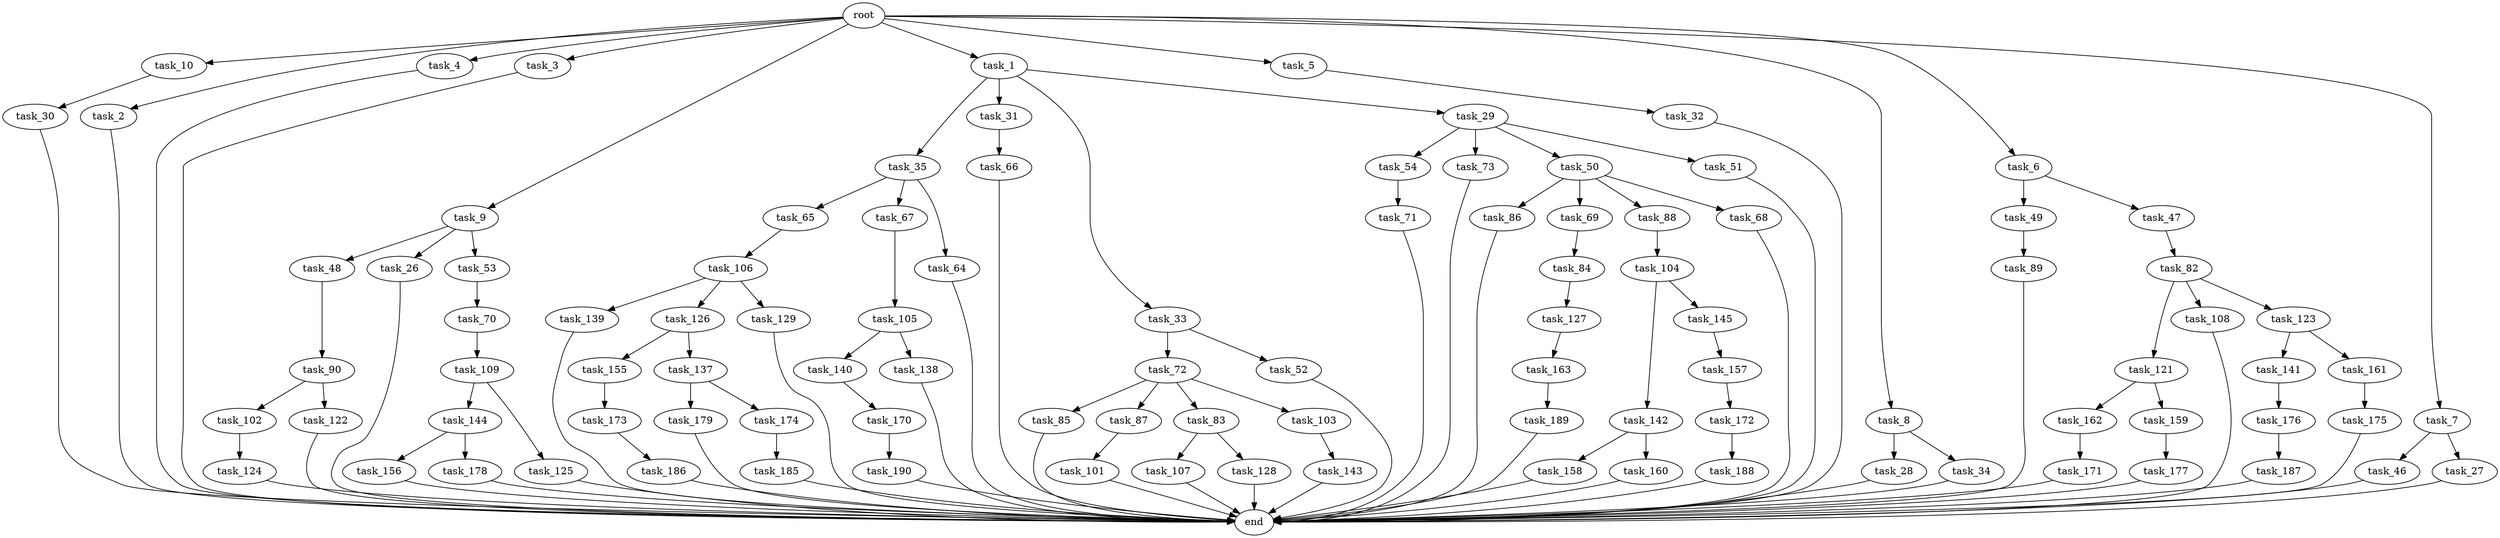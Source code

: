 digraph G {
  task_102 [size="618475290.624000"];
  task_65 [size="618475290.624000"];
  task_176 [size="1717986918.400000"];
  task_156 [size="274877906.944000"];
  task_162 [size="154618822.656000"];
  task_158 [size="1391569403.904000"];
  task_105 [size="1391569403.904000"];
  task_72 [size="1099511627.776000"];
  task_54 [size="429496729.600000"];
  task_35 [size="429496729.600000"];
  task_163 [size="429496729.600000"];
  task_144 [size="1717986918.400000"];
  task_46 [size="618475290.624000"];
  task_179 [size="841813590.016000"];
  task_170 [size="154618822.656000"];
  task_73 [size="429496729.600000"];
  task_82 [size="154618822.656000"];
  task_10 [size="2.048000"];
  task_139 [size="618475290.624000"];
  task_28 [size="429496729.600000"];
  task_49 [size="154618822.656000"];
  task_71 [size="1717986918.400000"];
  task_127 [size="1099511627.776000"];
  task_31 [size="429496729.600000"];
  task_50 [size="429496729.600000"];
  task_157 [size="618475290.624000"];
  task_90 [size="1391569403.904000"];
  task_159 [size="154618822.656000"];
  task_155 [size="1099511627.776000"];
  task_121 [size="1717986918.400000"];
  task_140 [size="1391569403.904000"];
  task_190 [size="618475290.624000"];
  task_122 [size="618475290.624000"];
  task_126 [size="618475290.624000"];
  task_52 [size="1099511627.776000"];
  task_2 [size="2.048000"];
  task_67 [size="618475290.624000"];
  task_186 [size="429496729.600000"];
  task_30 [size="1391569403.904000"];
  task_177 [size="154618822.656000"];
  task_160 [size="1391569403.904000"];
  task_104 [size="429496729.600000"];
  task_33 [size="429496729.600000"];
  task_4 [size="2.048000"];
  task_109 [size="68719476.736000"];
  task_48 [size="841813590.016000"];
  task_64 [size="618475290.624000"];
  task_85 [size="429496729.600000"];
  task_129 [size="618475290.624000"];
  task_138 [size="1391569403.904000"];
  task_173 [size="1099511627.776000"];
  task_172 [size="1717986918.400000"];
  task_89 [size="841813590.016000"];
  task_3 [size="2.048000"];
  task_9 [size="2.048000"];
  task_32 [size="1717986918.400000"];
  task_143 [size="68719476.736000"];
  task_34 [size="429496729.600000"];
  task_174 [size="841813590.016000"];
  task_171 [size="1391569403.904000"];
  task_86 [size="429496729.600000"];
  task_189 [size="68719476.736000"];
  task_101 [size="429496729.600000"];
  task_1 [size="2.048000"];
  task_107 [size="68719476.736000"];
  task_26 [size="841813590.016000"];
  task_69 [size="429496729.600000"];
  task_5 [size="2.048000"];
  task_108 [size="1717986918.400000"];
  task_88 [size="429496729.600000"];
  end [size="0.000000"];
  task_8 [size="2.048000"];
  task_87 [size="429496729.600000"];
  task_141 [size="274877906.944000"];
  task_84 [size="1717986918.400000"];
  task_83 [size="429496729.600000"];
  task_142 [size="68719476.736000"];
  task_47 [size="154618822.656000"];
  task_29 [size="429496729.600000"];
  task_145 [size="68719476.736000"];
  task_53 [size="841813590.016000"];
  task_178 [size="274877906.944000"];
  root [size="0.000000"];
  task_187 [size="1717986918.400000"];
  task_27 [size="618475290.624000"];
  task_123 [size="1717986918.400000"];
  task_128 [size="68719476.736000"];
  task_106 [size="68719476.736000"];
  task_6 [size="2.048000"];
  task_70 [size="1391569403.904000"];
  task_185 [size="1717986918.400000"];
  task_175 [size="618475290.624000"];
  task_188 [size="1099511627.776000"];
  task_161 [size="274877906.944000"];
  task_51 [size="429496729.600000"];
  task_125 [size="1717986918.400000"];
  task_124 [size="618475290.624000"];
  task_7 [size="2.048000"];
  task_137 [size="1099511627.776000"];
  task_68 [size="429496729.600000"];
  task_66 [size="274877906.944000"];
  task_103 [size="429496729.600000"];

  task_102 -> task_124 [size="301989888.000000"];
  task_65 -> task_106 [size="33554432.000000"];
  task_176 -> task_187 [size="838860800.000000"];
  task_156 -> end [size="1.000000"];
  task_162 -> task_171 [size="679477248.000000"];
  task_158 -> end [size="1.000000"];
  task_105 -> task_138 [size="679477248.000000"];
  task_105 -> task_140 [size="679477248.000000"];
  task_72 -> task_103 [size="209715200.000000"];
  task_72 -> task_83 [size="209715200.000000"];
  task_72 -> task_87 [size="209715200.000000"];
  task_72 -> task_85 [size="209715200.000000"];
  task_54 -> task_71 [size="838860800.000000"];
  task_35 -> task_65 [size="301989888.000000"];
  task_35 -> task_67 [size="301989888.000000"];
  task_35 -> task_64 [size="301989888.000000"];
  task_163 -> task_189 [size="33554432.000000"];
  task_144 -> task_156 [size="134217728.000000"];
  task_144 -> task_178 [size="134217728.000000"];
  task_46 -> end [size="1.000000"];
  task_179 -> end [size="1.000000"];
  task_170 -> task_190 [size="301989888.000000"];
  task_73 -> end [size="1.000000"];
  task_82 -> task_108 [size="838860800.000000"];
  task_82 -> task_123 [size="838860800.000000"];
  task_82 -> task_121 [size="838860800.000000"];
  task_10 -> task_30 [size="679477248.000000"];
  task_139 -> end [size="1.000000"];
  task_28 -> end [size="1.000000"];
  task_49 -> task_89 [size="411041792.000000"];
  task_71 -> end [size="1.000000"];
  task_127 -> task_163 [size="209715200.000000"];
  task_31 -> task_66 [size="134217728.000000"];
  task_50 -> task_86 [size="209715200.000000"];
  task_50 -> task_68 [size="209715200.000000"];
  task_50 -> task_88 [size="209715200.000000"];
  task_50 -> task_69 [size="209715200.000000"];
  task_157 -> task_172 [size="838860800.000000"];
  task_90 -> task_102 [size="301989888.000000"];
  task_90 -> task_122 [size="301989888.000000"];
  task_159 -> task_177 [size="75497472.000000"];
  task_155 -> task_173 [size="536870912.000000"];
  task_121 -> task_159 [size="75497472.000000"];
  task_121 -> task_162 [size="75497472.000000"];
  task_140 -> task_170 [size="75497472.000000"];
  task_190 -> end [size="1.000000"];
  task_122 -> end [size="1.000000"];
  task_126 -> task_137 [size="536870912.000000"];
  task_126 -> task_155 [size="536870912.000000"];
  task_52 -> end [size="1.000000"];
  task_2 -> end [size="1.000000"];
  task_67 -> task_105 [size="679477248.000000"];
  task_186 -> end [size="1.000000"];
  task_30 -> end [size="1.000000"];
  task_177 -> end [size="1.000000"];
  task_160 -> end [size="1.000000"];
  task_104 -> task_145 [size="33554432.000000"];
  task_104 -> task_142 [size="33554432.000000"];
  task_33 -> task_72 [size="536870912.000000"];
  task_33 -> task_52 [size="536870912.000000"];
  task_4 -> end [size="1.000000"];
  task_109 -> task_144 [size="838860800.000000"];
  task_109 -> task_125 [size="838860800.000000"];
  task_48 -> task_90 [size="679477248.000000"];
  task_64 -> end [size="1.000000"];
  task_85 -> end [size="1.000000"];
  task_129 -> end [size="1.000000"];
  task_138 -> end [size="1.000000"];
  task_173 -> task_186 [size="209715200.000000"];
  task_172 -> task_188 [size="536870912.000000"];
  task_89 -> end [size="1.000000"];
  task_3 -> end [size="1.000000"];
  task_9 -> task_48 [size="411041792.000000"];
  task_9 -> task_26 [size="411041792.000000"];
  task_9 -> task_53 [size="411041792.000000"];
  task_32 -> end [size="1.000000"];
  task_143 -> end [size="1.000000"];
  task_34 -> end [size="1.000000"];
  task_174 -> task_185 [size="838860800.000000"];
  task_171 -> end [size="1.000000"];
  task_86 -> end [size="1.000000"];
  task_189 -> end [size="1.000000"];
  task_101 -> end [size="1.000000"];
  task_1 -> task_29 [size="209715200.000000"];
  task_1 -> task_33 [size="209715200.000000"];
  task_1 -> task_35 [size="209715200.000000"];
  task_1 -> task_31 [size="209715200.000000"];
  task_107 -> end [size="1.000000"];
  task_26 -> end [size="1.000000"];
  task_69 -> task_84 [size="838860800.000000"];
  task_5 -> task_32 [size="838860800.000000"];
  task_108 -> end [size="1.000000"];
  task_88 -> task_104 [size="209715200.000000"];
  task_8 -> task_28 [size="209715200.000000"];
  task_8 -> task_34 [size="209715200.000000"];
  task_87 -> task_101 [size="209715200.000000"];
  task_141 -> task_176 [size="838860800.000000"];
  task_84 -> task_127 [size="536870912.000000"];
  task_83 -> task_107 [size="33554432.000000"];
  task_83 -> task_128 [size="33554432.000000"];
  task_142 -> task_160 [size="679477248.000000"];
  task_142 -> task_158 [size="679477248.000000"];
  task_47 -> task_82 [size="75497472.000000"];
  task_29 -> task_73 [size="209715200.000000"];
  task_29 -> task_50 [size="209715200.000000"];
  task_29 -> task_51 [size="209715200.000000"];
  task_29 -> task_54 [size="209715200.000000"];
  task_145 -> task_157 [size="301989888.000000"];
  task_53 -> task_70 [size="679477248.000000"];
  task_178 -> end [size="1.000000"];
  root -> task_2 [size="1.000000"];
  root -> task_6 [size="1.000000"];
  root -> task_4 [size="1.000000"];
  root -> task_5 [size="1.000000"];
  root -> task_10 [size="1.000000"];
  root -> task_3 [size="1.000000"];
  root -> task_9 [size="1.000000"];
  root -> task_8 [size="1.000000"];
  root -> task_7 [size="1.000000"];
  root -> task_1 [size="1.000000"];
  task_187 -> end [size="1.000000"];
  task_27 -> end [size="1.000000"];
  task_123 -> task_161 [size="134217728.000000"];
  task_123 -> task_141 [size="134217728.000000"];
  task_128 -> end [size="1.000000"];
  task_106 -> task_126 [size="301989888.000000"];
  task_106 -> task_139 [size="301989888.000000"];
  task_106 -> task_129 [size="301989888.000000"];
  task_6 -> task_49 [size="75497472.000000"];
  task_6 -> task_47 [size="75497472.000000"];
  task_70 -> task_109 [size="33554432.000000"];
  task_185 -> end [size="1.000000"];
  task_175 -> end [size="1.000000"];
  task_188 -> end [size="1.000000"];
  task_161 -> task_175 [size="301989888.000000"];
  task_51 -> end [size="1.000000"];
  task_125 -> end [size="1.000000"];
  task_124 -> end [size="1.000000"];
  task_7 -> task_46 [size="301989888.000000"];
  task_7 -> task_27 [size="301989888.000000"];
  task_137 -> task_174 [size="411041792.000000"];
  task_137 -> task_179 [size="411041792.000000"];
  task_68 -> end [size="1.000000"];
  task_66 -> end [size="1.000000"];
  task_103 -> task_143 [size="33554432.000000"];
}

